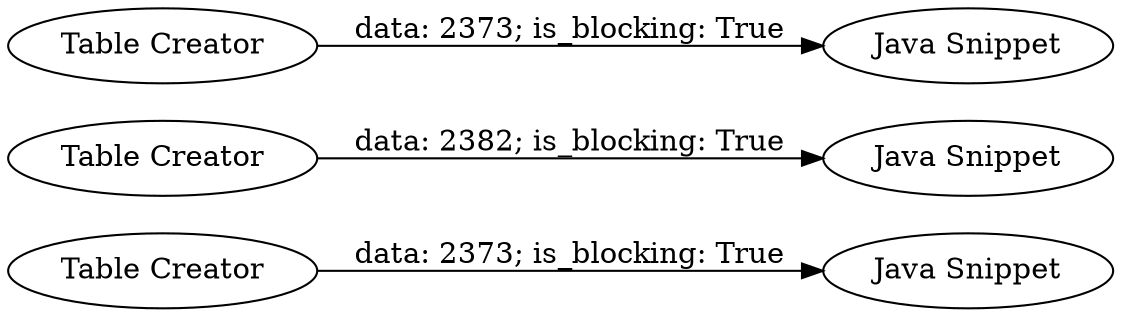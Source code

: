 digraph {
	"-612229531169785527_3761" [label="Java Snippet"]
	"-612229531169785527_3758" [label="Table Creator"]
	"-612229531169785527_3760" [label="Table Creator"]
	"-612229531169785527_3757" [label="Java Snippet"]
	"-612229531169785527_3759" [label="Java Snippet"]
	"-612229531169785527_3756" [label="Table Creator"]
	"-612229531169785527_3760" -> "-612229531169785527_3761" [label="data: 2373; is_blocking: True"]
	"-612229531169785527_3756" -> "-612229531169785527_3757" [label="data: 2373; is_blocking: True"]
	"-612229531169785527_3758" -> "-612229531169785527_3759" [label="data: 2382; is_blocking: True"]
	rankdir=LR
}
